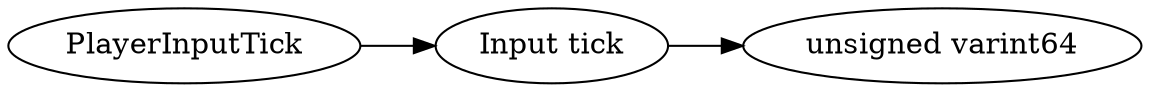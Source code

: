 digraph "PlayerInputTick" {
rankdir = LR
24
24 -> 25
25 -> 26

24 [label="PlayerInputTick",comment="name: \"PlayerInputTick\", typeName: \"\", id: 24, branchId: 0, recurseId: -1, attributes: 0, notes: \"\""];
25 [label="Input tick",comment="name: \"Input tick\", typeName: \"\", id: 25, branchId: 0, recurseId: -1, attributes: 0, notes: \" n server authoritative movement mode the client supplies this in PlayerAuthInputPacket. or any client-bound packets containing a tick, the server should supply the tick value corresponding to the most recently processed PlayerAuthInputPacket. his allows the client to adjust any client predictions made while the packet was in flight. f the packet is being sent to the client but not relating to data of the player or a client-predicted vehicle, it can be zero. t is also acceptable to specify zero for players, although this may lead to minor visual flickers and less smooth application of CorrectPlayerMovePredictionPacket. \""];
26 [label="unsigned varint64",comment="name: \"unsigned varint64\", typeName: \"\", id: 26, branchId: 0, recurseId: -1, attributes: 512, notes: \"\""];
{ rank = max;26}

}
